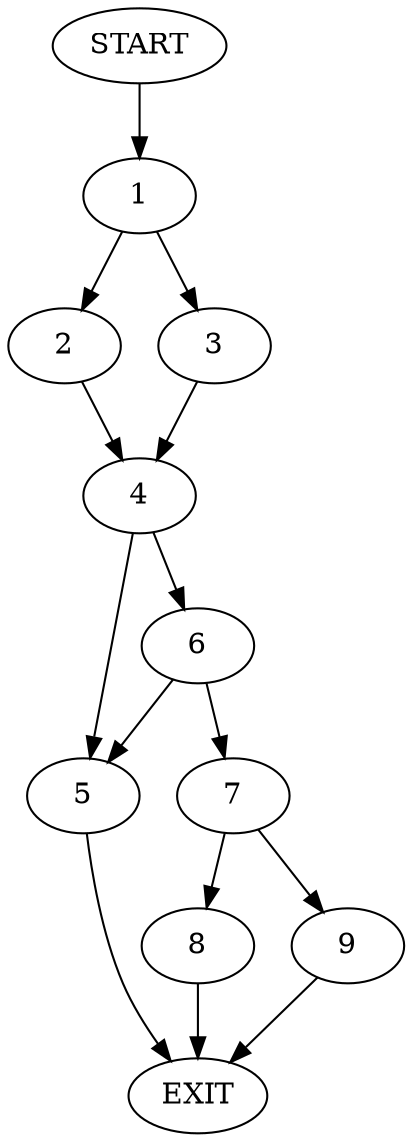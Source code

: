digraph {
0 [label="START"]
10 [label="EXIT"]
0 -> 1
1 -> 2
1 -> 3
2 -> 4
3 -> 4
4 -> 5
4 -> 6
6 -> 5
6 -> 7
5 -> 10
7 -> 8
7 -> 9
9 -> 10
8 -> 10
}
